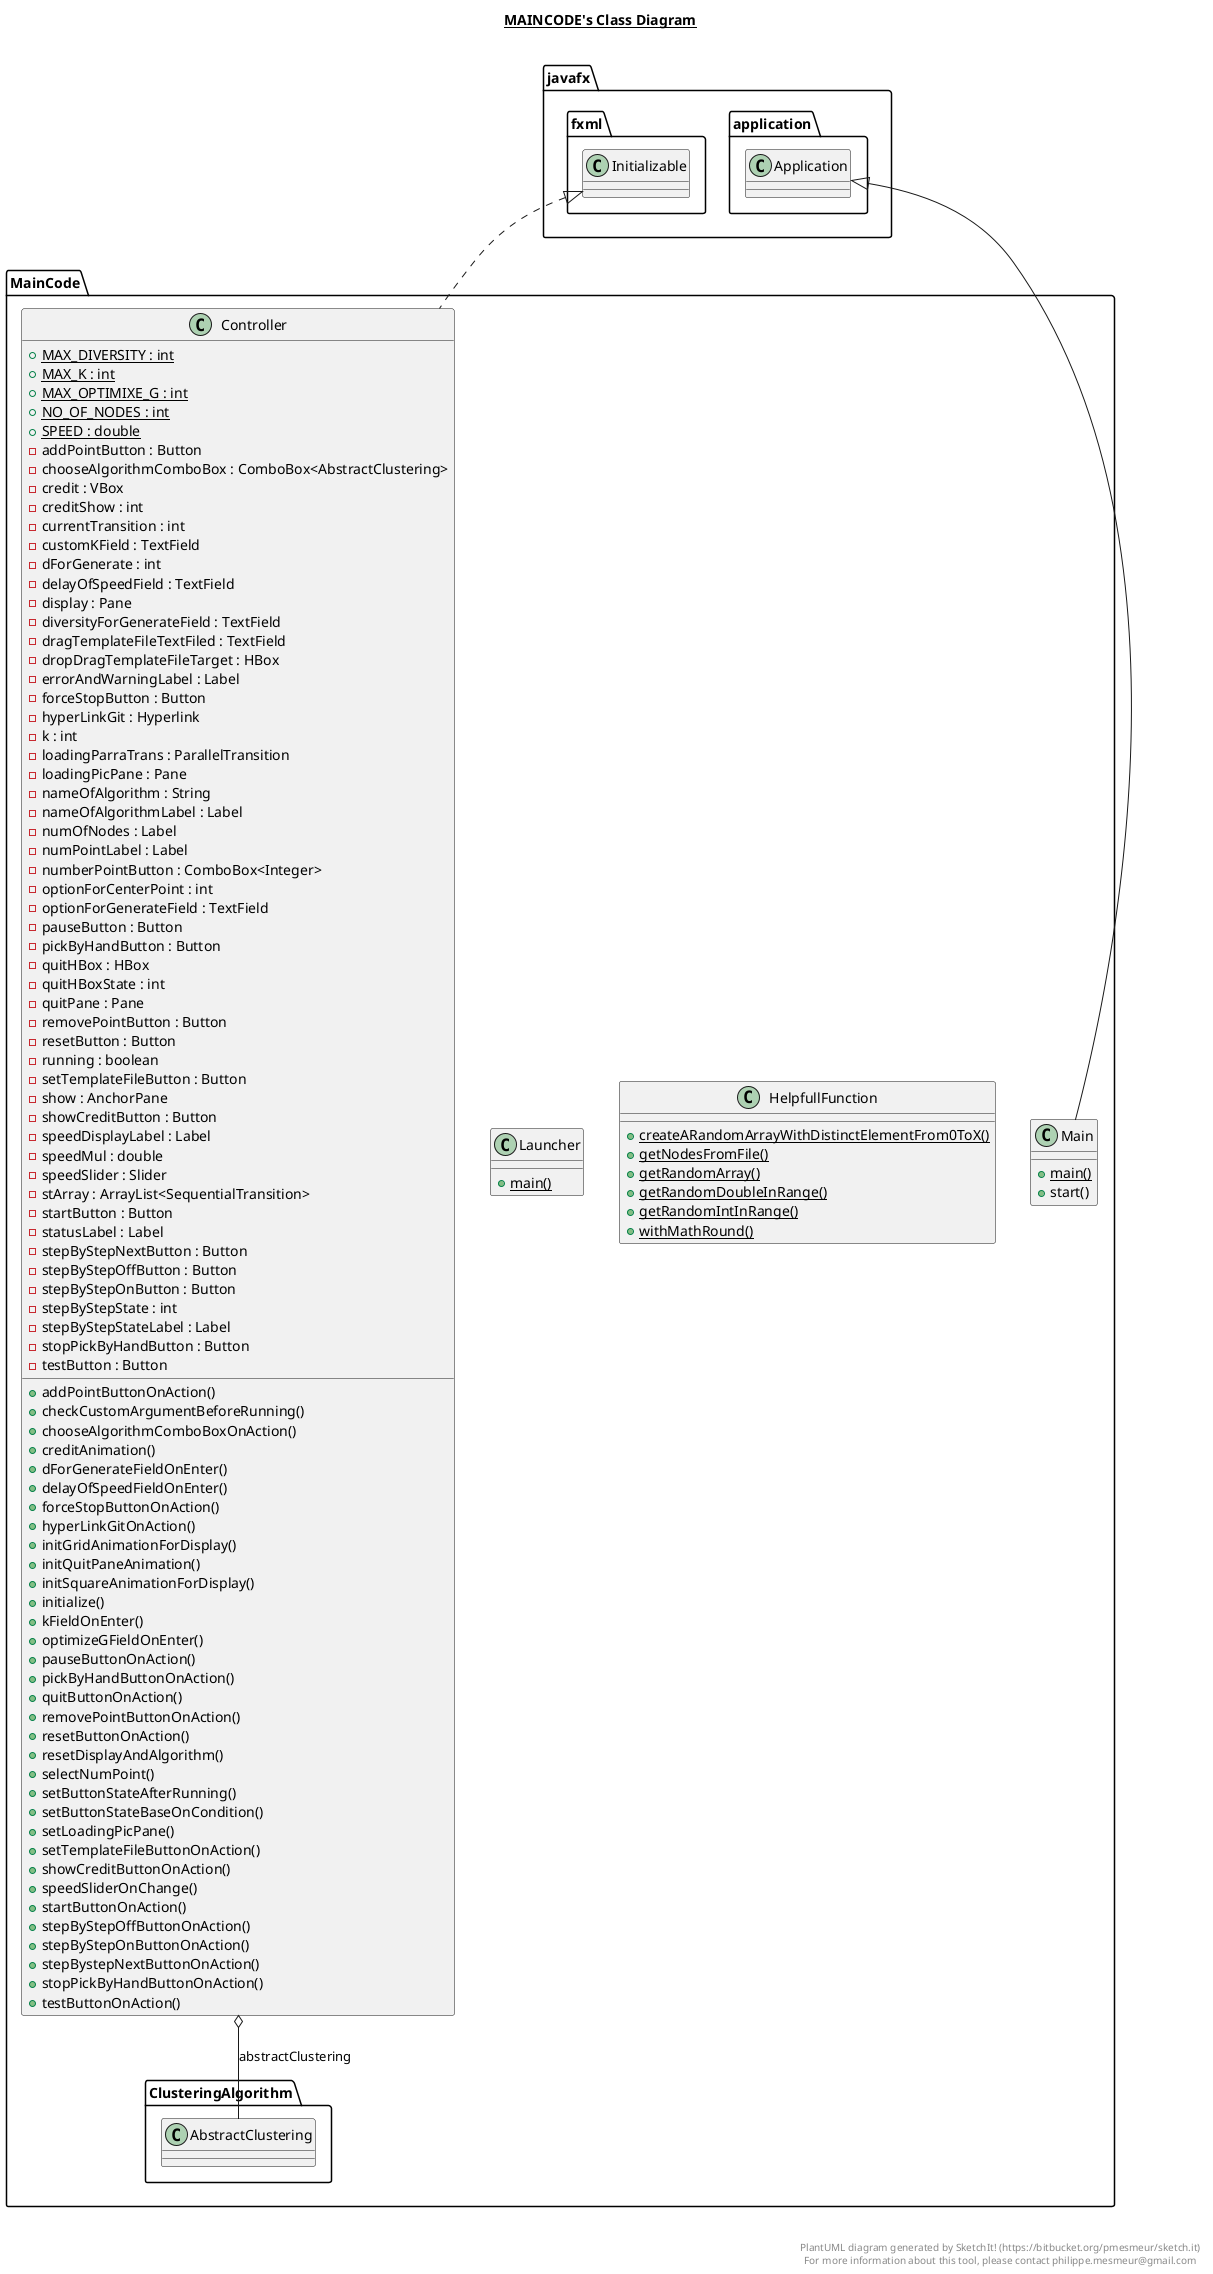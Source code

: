 @startuml

title __MAINCODE's Class Diagram__\n

  namespace MainCode {
    class MainCode.Controller {
        {static} + MAX_DIVERSITY : int
        {static} + MAX_K : int
        {static} + MAX_OPTIMIXE_G : int
        {static} + NO_OF_NODES : int
        {static} + SPEED : double
        - addPointButton : Button
        - chooseAlgorithmComboBox : ComboBox<AbstractClustering>
        - credit : VBox
        - creditShow : int
        - currentTransition : int
        - customKField : TextField
        - dForGenerate : int
        - delayOfSpeedField : TextField
        - display : Pane
        - diversityForGenerateField : TextField
        - dragTemplateFileTextFiled : TextField
        - dropDragTemplateFileTarget : HBox
        - errorAndWarningLabel : Label
        - forceStopButton : Button
        - hyperLinkGit : Hyperlink
        - k : int
        - loadingParraTrans : ParallelTransition
        - loadingPicPane : Pane
        - nameOfAlgorithm : String
        - nameOfAlgorithmLabel : Label
        - numOfNodes : Label
        - numPointLabel : Label
        - numberPointButton : ComboBox<Integer>
        - optionForCenterPoint : int
        - optionForGenerateField : TextField
        - pauseButton : Button
        - pickByHandButton : Button
        - quitHBox : HBox
        - quitHBoxState : int
        - quitPane : Pane
        - removePointButton : Button
        - resetButton : Button
        - running : boolean
        - setTemplateFileButton : Button
        - show : AnchorPane
        - showCreditButton : Button
        - speedDisplayLabel : Label
        - speedMul : double
        - speedSlider : Slider
        - stArray : ArrayList<SequentialTransition>
        - startButton : Button
        - statusLabel : Label
        - stepByStepNextButton : Button
        - stepByStepOffButton : Button
        - stepByStepOnButton : Button
        - stepByStepState : int
        - stepByStepStateLabel : Label
        - stopPickByHandButton : Button
        - testButton : Button
        + addPointButtonOnAction()
        + checkCustomArgumentBeforeRunning()
        + chooseAlgorithmComboBoxOnAction()
        + creditAnimation()
        + dForGenerateFieldOnEnter()
        + delayOfSpeedFieldOnEnter()
        + forceStopButtonOnAction()
        + hyperLinkGitOnAction()
        + initGridAnimationForDisplay()
        + initQuitPaneAnimation()
        + initSquareAnimationForDisplay()
        + initialize()
        + kFieldOnEnter()
        + optimizeGFieldOnEnter()
        + pauseButtonOnAction()
        + pickByHandButtonOnAction()
        + quitButtonOnAction()
        + removePointButtonOnAction()
        + resetButtonOnAction()
        + resetDisplayAndAlgorithm()
        + selectNumPoint()
        + setButtonStateAfterRunning()
        + setButtonStateBaseOnCondition()
        + setLoadingPicPane()
        + setTemplateFileButtonOnAction()
        + showCreditButtonOnAction()
        + speedSliderOnChange()
        + startButtonOnAction()
        + stepByStepOffButtonOnAction()
        + stepByStepOnButtonOnAction()
        + stepBystepNextButtonOnAction()
        + stopPickByHandButtonOnAction()
        + testButtonOnAction()
    }
  }
  

  namespace MainCode {
    class MainCode.HelpfullFunction {
        {static} + createARandomArrayWithDistinctElementFrom0ToX()
        {static} + getNodesFromFile()
        {static} + getRandomArray()
        {static} + getRandomDoubleInRange()
        {static} + getRandomIntInRange()
        {static} + withMathRound()
    }
  }
  

  namespace MainCode {
    class MainCode.Launcher {
        {static} + main()
    }
  }
  

  namespace MainCode {
    class MainCode.Main {
        {static} + main()
        + start()
    }
  }
  

  MainCode.Controller .up.|> javafx.fxml.Initializable
  MainCode.Controller o-- MainCode.ClusteringAlgorithm.AbstractClustering : abstractClustering
  MainCode.Main -up-|> javafx.application.Application


right footer


PlantUML diagram generated by SketchIt! (https://bitbucket.org/pmesmeur/sketch.it)
For more information about this tool, please contact philippe.mesmeur@gmail.com
endfooter

@enduml
